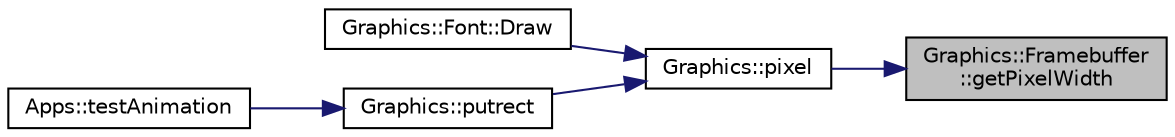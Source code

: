 digraph "Graphics::Framebuffer::getPixelWidth"
{
 // LATEX_PDF_SIZE
  edge [fontname="Helvetica",fontsize="10",labelfontname="Helvetica",labelfontsize="10"];
  node [fontname="Helvetica",fontsize="10",shape=record];
  rankdir="RL";
  Node1 [label="Graphics::Framebuffer\l::getPixelWidth",height=0.2,width=0.4,color="black", fillcolor="grey75", style="filled", fontcolor="black",tooltip=" "];
  Node1 -> Node2 [dir="back",color="midnightblue",fontsize="10",style="solid",fontname="Helvetica"];
  Node2 [label="Graphics::pixel",height=0.2,width=0.4,color="black", fillcolor="white", style="filled",URL="$d6/d9b/namespace_graphics.html#a9a087c9e0e221a9939cbe6b958171886",tooltip="Draws a pixel at a given coordinate."];
  Node2 -> Node3 [dir="back",color="midnightblue",fontsize="10",style="solid",fontname="Helvetica"];
  Node3 [label="Graphics::Font::Draw",height=0.2,width=0.4,color="black", fillcolor="white", style="filled",URL="$dc/d65/namespace_graphics_1_1_font.html#ae8d46d81e70d6c7edb55424a5f465f8b",tooltip="Draw the character at the given coordinates in the given color."];
  Node2 -> Node4 [dir="back",color="midnightblue",fontsize="10",style="solid",fontname="Helvetica"];
  Node4 [label="Graphics::putrect",height=0.2,width=0.4,color="black", fillcolor="white", style="filled",URL="$d6/d9b/namespace_graphics.html#a0c60e5c671ea347d63839d16c3712268",tooltip="Draws and fills a rectangle of a given width and height, and color at the provided coordinates."];
  Node4 -> Node5 [dir="back",color="midnightblue",fontsize="10",style="solid",fontname="Helvetica"];
  Node5 [label="Apps::testAnimation",height=0.2,width=0.4,color="black", fillcolor="white", style="filled",URL="$dc/da3/namespace_apps.html#a01ace99cc76e0adcf1428dadf9134e3e",tooltip="Run a simple animation."];
}
